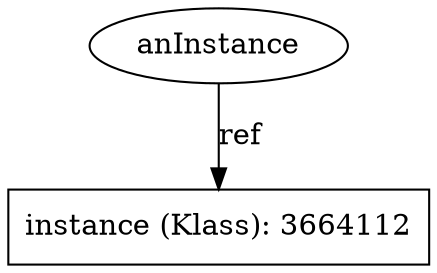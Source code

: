 digraph G {
    overlap=false;

    name3322848 [label="anInstance", shape="ellipse"];
    instance3664112 [label="instance (Klass): 3664112", shape="box"];

    name3322848 -> instance3664112 [label="ref"];

}
